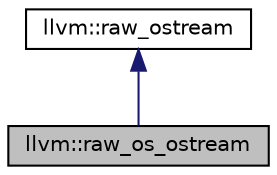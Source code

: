 digraph "llvm::raw_os_ostream"
{
  edge [fontname="Helvetica",fontsize="10",labelfontname="Helvetica",labelfontsize="10"];
  node [fontname="Helvetica",fontsize="10",shape=record];
  Node1 [label="llvm::raw_os_ostream",height=0.2,width=0.4,color="black", fillcolor="grey75", style="filled", fontcolor="black"];
  Node2 -> Node1 [dir="back",color="midnightblue",fontsize="10",style="solid",fontname="Helvetica"];
  Node2 [label="llvm::raw_ostream",height=0.2,width=0.4,color="black", fillcolor="white", style="filled",URL="$classllvm_1_1raw__ostream.html",tooltip="This class implements an extremely fast bulk output stream that can only output to a stream..."];
}
